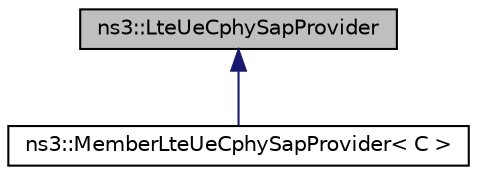 digraph "ns3::LteUeCphySapProvider"
{
 // LATEX_PDF_SIZE
  edge [fontname="Helvetica",fontsize="10",labelfontname="Helvetica",labelfontsize="10"];
  node [fontname="Helvetica",fontsize="10",shape=record];
  Node1 [label="ns3::LteUeCphySapProvider",height=0.2,width=0.4,color="black", fillcolor="grey75", style="filled", fontcolor="black",tooltip="Service Access Point (SAP) offered by the UE PHY to the UE RRC for control purposes."];
  Node1 -> Node2 [dir="back",color="midnightblue",fontsize="10",style="solid",fontname="Helvetica"];
  Node2 [label="ns3::MemberLteUeCphySapProvider\< C \>",height=0.2,width=0.4,color="black", fillcolor="white", style="filled",URL="$classns3_1_1_member_lte_ue_cphy_sap_provider.html",tooltip="Template for the implementation of the LteUeCphySapProvider as a member of an owner class of type C t..."];
}
